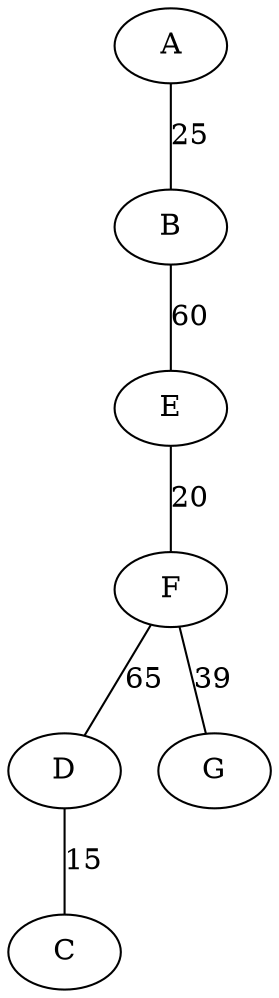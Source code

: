graph {
    A -- B [label="25"]
    B -- E [label="60"]
    E -- F [label="20"]
    F -- D [label="65"]
    D -- C [label="15"]
    F -- G [label="39"]
}
